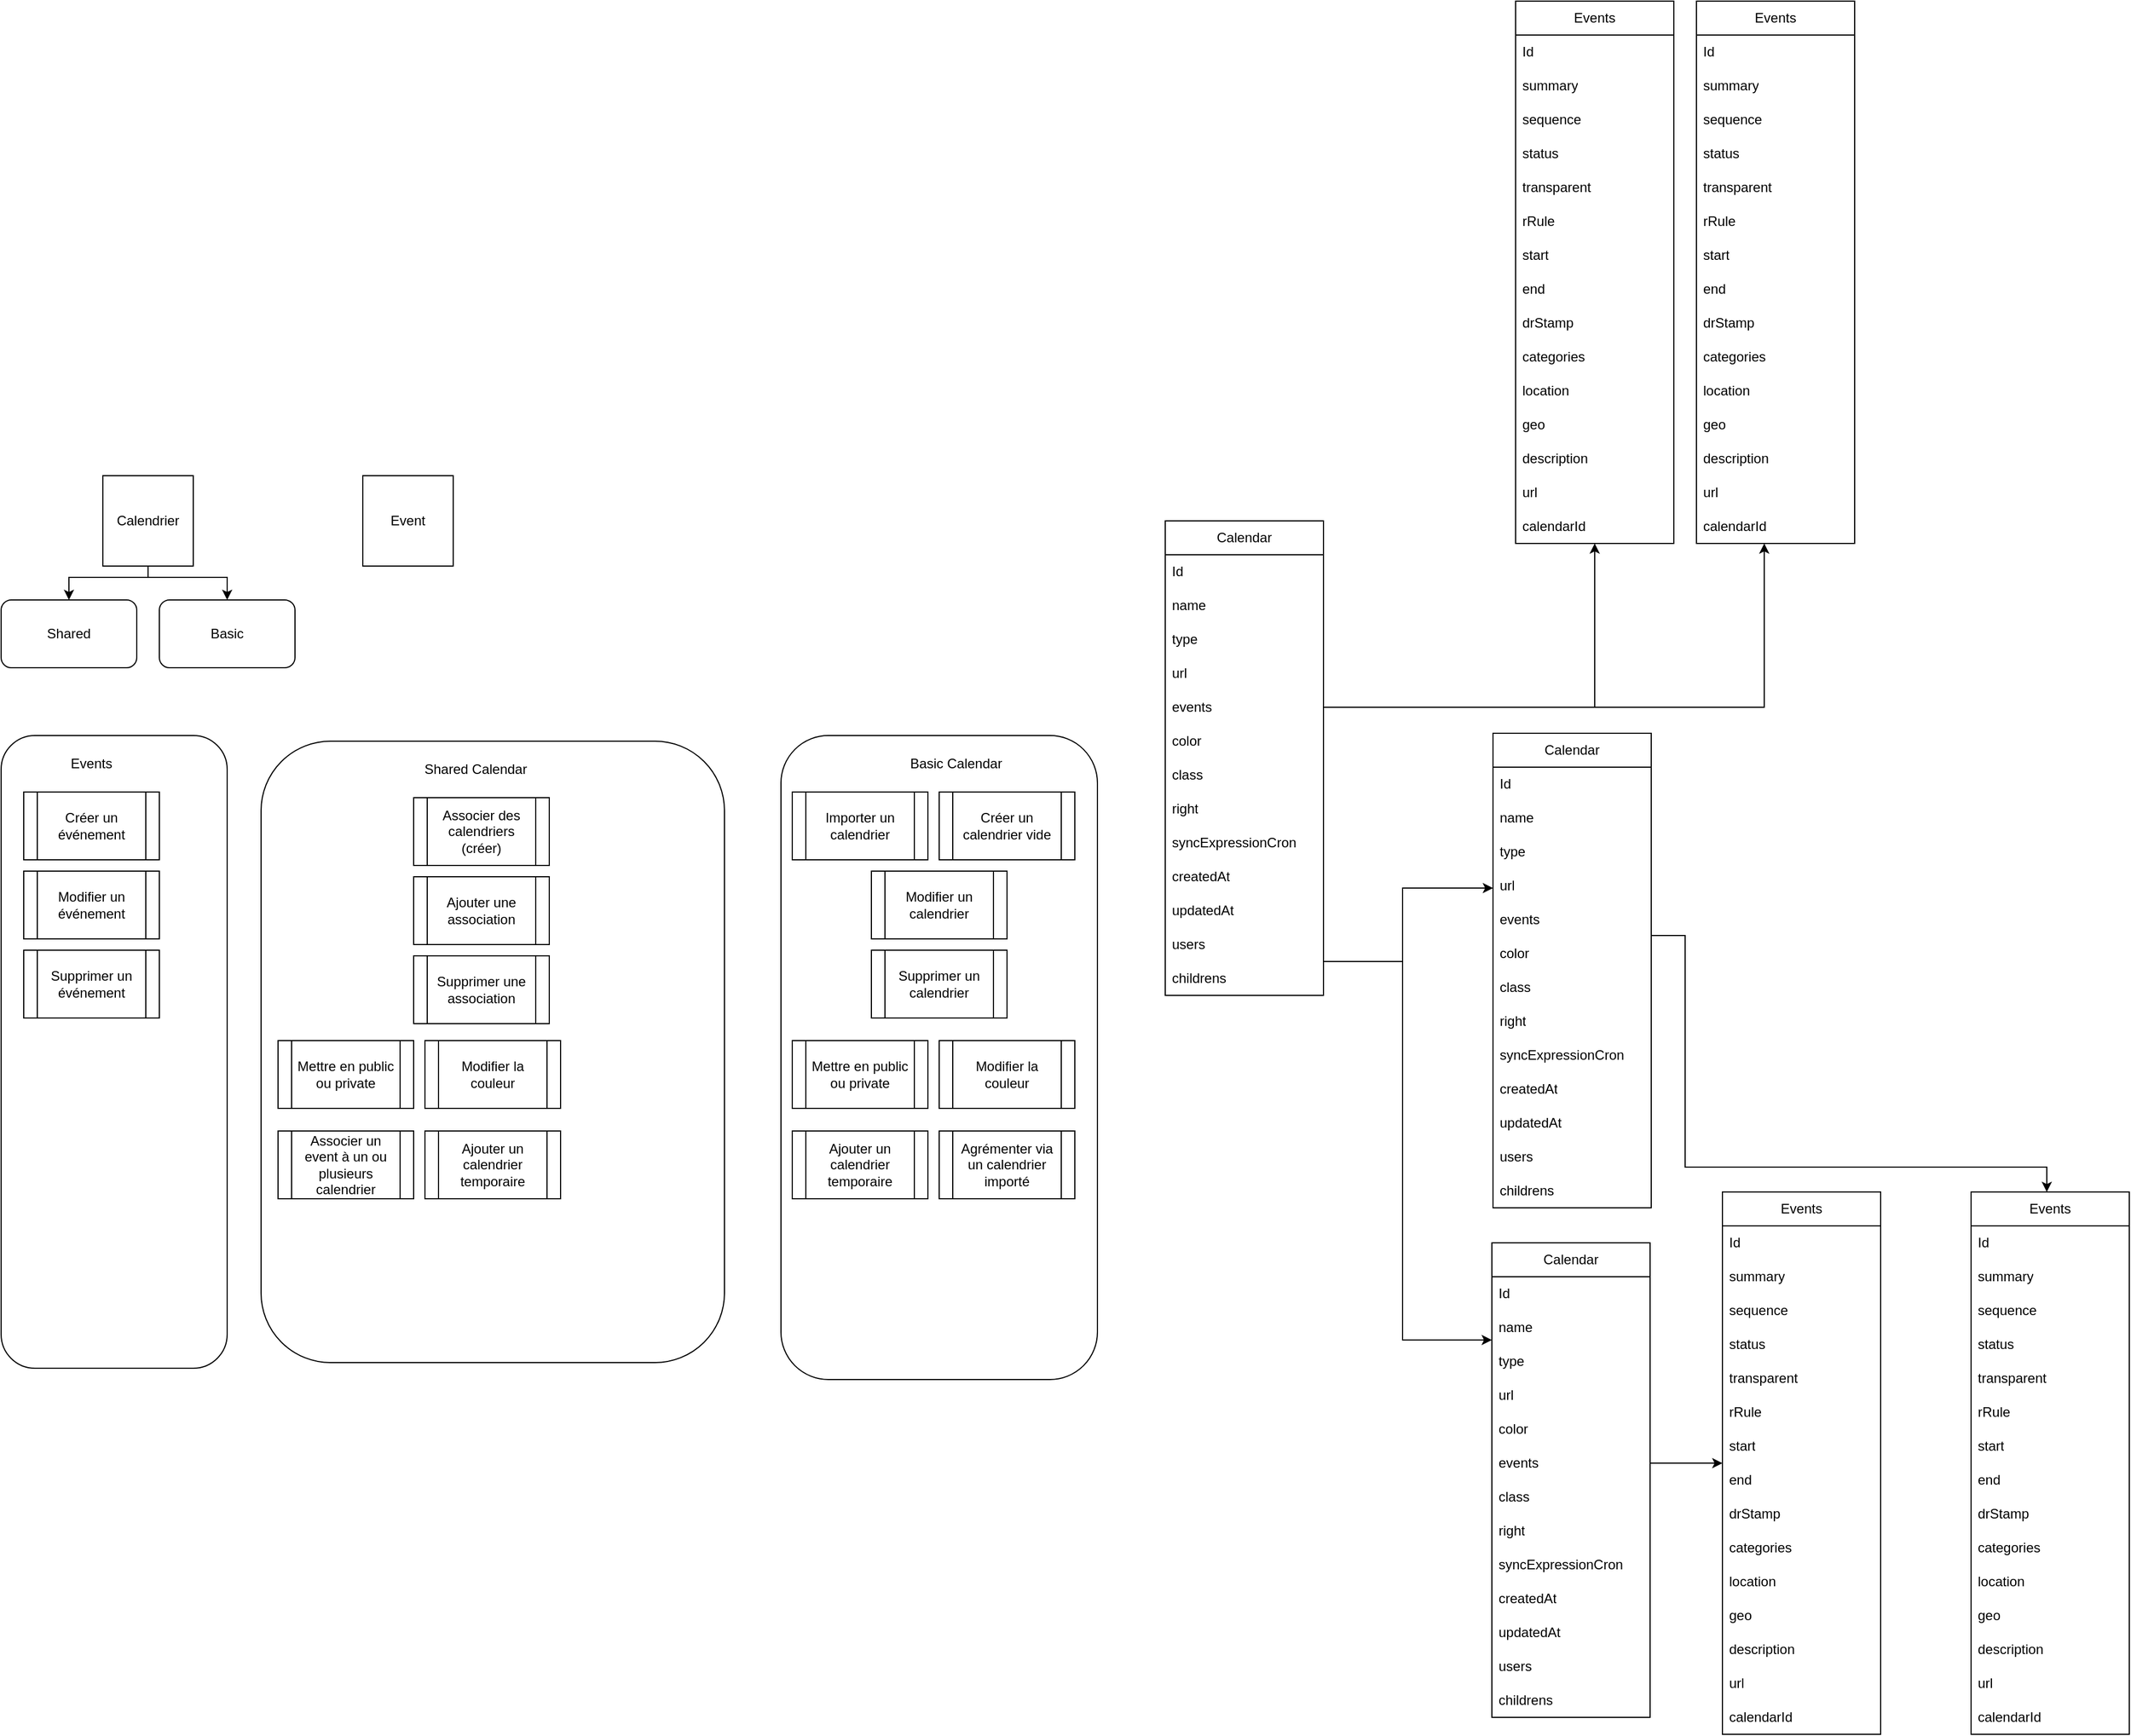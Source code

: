 <mxfile version="21.6.9" type="device">
  <diagram name="Page-1" id="xOzxEgnnTQpm9UY9AG12">
    <mxGraphModel dx="2076" dy="2616" grid="1" gridSize="10" guides="1" tooltips="1" connect="1" arrows="1" fold="1" page="1" pageScale="1" pageWidth="850" pageHeight="1100" math="0" shadow="0">
      <root>
        <mxCell id="0" />
        <mxCell id="1" parent="0" />
        <mxCell id="k4wS0W9ZYFSqhHtEZ7V0-20" value="" style="rounded=1;whiteSpace=wrap;html=1;" vertex="1" parent="1">
          <mxGeometry y="230" width="200" height="560" as="geometry" />
        </mxCell>
        <mxCell id="k4wS0W9ZYFSqhHtEZ7V0-18" value="" style="rounded=1;whiteSpace=wrap;html=1;" vertex="1" parent="1">
          <mxGeometry x="230" y="235" width="410" height="550" as="geometry" />
        </mxCell>
        <mxCell id="k4wS0W9ZYFSqhHtEZ7V0-16" value="" style="rounded=1;whiteSpace=wrap;html=1;align=left;" vertex="1" parent="1">
          <mxGeometry x="690" y="230" width="280" height="570" as="geometry" />
        </mxCell>
        <mxCell id="k4wS0W9ZYFSqhHtEZ7V0-57" style="edgeStyle=orthogonalEdgeStyle;rounded=0;orthogonalLoop=1;jettySize=auto;html=1;" edge="1" parent="1" source="k4wS0W9ZYFSqhHtEZ7V0-1" target="k4wS0W9ZYFSqhHtEZ7V0-3">
          <mxGeometry relative="1" as="geometry">
            <Array as="points">
              <mxPoint x="130" y="90" />
              <mxPoint x="60" y="90" />
            </Array>
          </mxGeometry>
        </mxCell>
        <mxCell id="k4wS0W9ZYFSqhHtEZ7V0-58" style="edgeStyle=orthogonalEdgeStyle;rounded=0;orthogonalLoop=1;jettySize=auto;html=1;" edge="1" parent="1" source="k4wS0W9ZYFSqhHtEZ7V0-1" target="k4wS0W9ZYFSqhHtEZ7V0-4">
          <mxGeometry relative="1" as="geometry">
            <Array as="points">
              <mxPoint x="130" y="90" />
              <mxPoint x="200" y="90" />
            </Array>
          </mxGeometry>
        </mxCell>
        <mxCell id="k4wS0W9ZYFSqhHtEZ7V0-1" value="Calendrier" style="whiteSpace=wrap;html=1;aspect=fixed;" vertex="1" parent="1">
          <mxGeometry x="90" width="80" height="80" as="geometry" />
        </mxCell>
        <mxCell id="k4wS0W9ZYFSqhHtEZ7V0-3" value="Shared" style="rounded=1;whiteSpace=wrap;html=1;" vertex="1" parent="1">
          <mxGeometry y="110" width="120" height="60" as="geometry" />
        </mxCell>
        <mxCell id="k4wS0W9ZYFSqhHtEZ7V0-4" value="Basic" style="rounded=1;whiteSpace=wrap;html=1;" vertex="1" parent="1">
          <mxGeometry x="140" y="110" width="120" height="60" as="geometry" />
        </mxCell>
        <mxCell id="k4wS0W9ZYFSqhHtEZ7V0-5" value="Créer un événement" style="shape=process;whiteSpace=wrap;html=1;backgroundOutline=1;" vertex="1" parent="1">
          <mxGeometry x="20" y="280" width="120" height="60" as="geometry" />
        </mxCell>
        <mxCell id="k4wS0W9ZYFSqhHtEZ7V0-6" value="Modifier un événement" style="shape=process;whiteSpace=wrap;html=1;backgroundOutline=1;" vertex="1" parent="1">
          <mxGeometry x="20" y="350" width="120" height="60" as="geometry" />
        </mxCell>
        <mxCell id="k4wS0W9ZYFSqhHtEZ7V0-7" value="Supprimer un événement" style="shape=process;whiteSpace=wrap;html=1;backgroundOutline=1;" vertex="1" parent="1">
          <mxGeometry x="20" y="420" width="120" height="60" as="geometry" />
        </mxCell>
        <mxCell id="k4wS0W9ZYFSqhHtEZ7V0-9" value="Associer des calendriers (créer)" style="shape=process;whiteSpace=wrap;html=1;backgroundOutline=1;" vertex="1" parent="1">
          <mxGeometry x="365" y="285" width="120" height="60" as="geometry" />
        </mxCell>
        <mxCell id="k4wS0W9ZYFSqhHtEZ7V0-10" value="Ajouter une association" style="shape=process;whiteSpace=wrap;html=1;backgroundOutline=1;" vertex="1" parent="1">
          <mxGeometry x="365" y="355" width="120" height="60" as="geometry" />
        </mxCell>
        <mxCell id="k4wS0W9ZYFSqhHtEZ7V0-11" value="Supprimer une association" style="shape=process;whiteSpace=wrap;html=1;backgroundOutline=1;" vertex="1" parent="1">
          <mxGeometry x="365" y="425" width="120" height="60" as="geometry" />
        </mxCell>
        <mxCell id="k4wS0W9ZYFSqhHtEZ7V0-12" value="Importer un calendrier" style="shape=process;whiteSpace=wrap;html=1;backgroundOutline=1;" vertex="1" parent="1">
          <mxGeometry x="700" y="280" width="120" height="60" as="geometry" />
        </mxCell>
        <mxCell id="k4wS0W9ZYFSqhHtEZ7V0-13" value="Créer un calendrier vide" style="shape=process;whiteSpace=wrap;html=1;backgroundOutline=1;" vertex="1" parent="1">
          <mxGeometry x="830" y="280" width="120" height="60" as="geometry" />
        </mxCell>
        <mxCell id="k4wS0W9ZYFSqhHtEZ7V0-14" value="Modifier un calendrier" style="shape=process;whiteSpace=wrap;html=1;backgroundOutline=1;" vertex="1" parent="1">
          <mxGeometry x="770" y="350" width="120" height="60" as="geometry" />
        </mxCell>
        <mxCell id="k4wS0W9ZYFSqhHtEZ7V0-15" value="Supprimer un calendrier" style="shape=process;whiteSpace=wrap;html=1;backgroundOutline=1;" vertex="1" parent="1">
          <mxGeometry x="770" y="420" width="120" height="60" as="geometry" />
        </mxCell>
        <mxCell id="k4wS0W9ZYFSqhHtEZ7V0-17" value="Basic Calendar" style="text;html=1;strokeColor=none;fillColor=none;align=center;verticalAlign=middle;whiteSpace=wrap;rounded=0;" vertex="1" parent="1">
          <mxGeometry x="790" y="240" width="110" height="30" as="geometry" />
        </mxCell>
        <mxCell id="k4wS0W9ZYFSqhHtEZ7V0-19" value="Shared Calendar" style="text;html=1;strokeColor=none;fillColor=none;align=center;verticalAlign=middle;whiteSpace=wrap;rounded=0;" vertex="1" parent="1">
          <mxGeometry x="365" y="245" width="110" height="30" as="geometry" />
        </mxCell>
        <mxCell id="k4wS0W9ZYFSqhHtEZ7V0-21" value="Events" style="text;html=1;strokeColor=none;fillColor=none;align=center;verticalAlign=middle;whiteSpace=wrap;rounded=0;" vertex="1" parent="1">
          <mxGeometry x="20" y="240" width="120" height="30" as="geometry" />
        </mxCell>
        <mxCell id="k4wS0W9ZYFSqhHtEZ7V0-22" value="Mettre en public ou private" style="shape=process;whiteSpace=wrap;html=1;backgroundOutline=1;" vertex="1" parent="1">
          <mxGeometry x="245" y="500" width="120" height="60" as="geometry" />
        </mxCell>
        <mxCell id="k4wS0W9ZYFSqhHtEZ7V0-23" value="Mettre en public ou private" style="shape=process;whiteSpace=wrap;html=1;backgroundOutline=1;" vertex="1" parent="1">
          <mxGeometry x="700" y="500" width="120" height="60" as="geometry" />
        </mxCell>
        <mxCell id="k4wS0W9ZYFSqhHtEZ7V0-24" value="Modifier la couleur" style="shape=process;whiteSpace=wrap;html=1;backgroundOutline=1;" vertex="1" parent="1">
          <mxGeometry x="375" y="500" width="120" height="60" as="geometry" />
        </mxCell>
        <mxCell id="k4wS0W9ZYFSqhHtEZ7V0-25" value="Modifier la couleur" style="shape=process;whiteSpace=wrap;html=1;backgroundOutline=1;" vertex="1" parent="1">
          <mxGeometry x="830" y="500" width="120" height="60" as="geometry" />
        </mxCell>
        <mxCell id="k4wS0W9ZYFSqhHtEZ7V0-26" value="Associer un event à un ou plusieurs calendrier" style="shape=process;whiteSpace=wrap;html=1;backgroundOutline=1;" vertex="1" parent="1">
          <mxGeometry x="245" y="580" width="120" height="60" as="geometry" />
        </mxCell>
        <mxCell id="k4wS0W9ZYFSqhHtEZ7V0-27" value="Ajouter un calendrier temporaire" style="shape=process;whiteSpace=wrap;html=1;backgroundOutline=1;" vertex="1" parent="1">
          <mxGeometry x="375" y="580" width="120" height="60" as="geometry" />
        </mxCell>
        <mxCell id="k4wS0W9ZYFSqhHtEZ7V0-28" value="Ajouter un calendrier temporaire" style="shape=process;whiteSpace=wrap;html=1;backgroundOutline=1;" vertex="1" parent="1">
          <mxGeometry x="700" y="580" width="120" height="60" as="geometry" />
        </mxCell>
        <mxCell id="k4wS0W9ZYFSqhHtEZ7V0-29" value="Calendar" style="swimlane;fontStyle=0;childLayout=stackLayout;horizontal=1;startSize=30;horizontalStack=0;resizeParent=1;resizeParentMax=0;resizeLast=0;collapsible=1;marginBottom=0;whiteSpace=wrap;html=1;" vertex="1" parent="1">
          <mxGeometry x="1030" y="40" width="140" height="420" as="geometry" />
        </mxCell>
        <mxCell id="k4wS0W9ZYFSqhHtEZ7V0-30" value="Id" style="text;strokeColor=none;fillColor=none;align=left;verticalAlign=middle;spacingLeft=4;spacingRight=4;overflow=hidden;points=[[0,0.5],[1,0.5]];portConstraint=eastwest;rotatable=0;whiteSpace=wrap;html=1;" vertex="1" parent="k4wS0W9ZYFSqhHtEZ7V0-29">
          <mxGeometry y="30" width="140" height="30" as="geometry" />
        </mxCell>
        <mxCell id="k4wS0W9ZYFSqhHtEZ7V0-31" value="name" style="text;strokeColor=none;fillColor=none;align=left;verticalAlign=middle;spacingLeft=4;spacingRight=4;overflow=hidden;points=[[0,0.5],[1,0.5]];portConstraint=eastwest;rotatable=0;whiteSpace=wrap;html=1;" vertex="1" parent="k4wS0W9ZYFSqhHtEZ7V0-29">
          <mxGeometry y="60" width="140" height="30" as="geometry" />
        </mxCell>
        <mxCell id="k4wS0W9ZYFSqhHtEZ7V0-32" value="type" style="text;strokeColor=none;fillColor=none;align=left;verticalAlign=middle;spacingLeft=4;spacingRight=4;overflow=hidden;points=[[0,0.5],[1,0.5]];portConstraint=eastwest;rotatable=0;whiteSpace=wrap;html=1;" vertex="1" parent="k4wS0W9ZYFSqhHtEZ7V0-29">
          <mxGeometry y="90" width="140" height="30" as="geometry" />
        </mxCell>
        <mxCell id="k4wS0W9ZYFSqhHtEZ7V0-34" value="url" style="text;strokeColor=none;fillColor=none;align=left;verticalAlign=middle;spacingLeft=4;spacingRight=4;overflow=hidden;points=[[0,0.5],[1,0.5]];portConstraint=eastwest;rotatable=0;whiteSpace=wrap;html=1;" vertex="1" parent="k4wS0W9ZYFSqhHtEZ7V0-29">
          <mxGeometry y="120" width="140" height="30" as="geometry" />
        </mxCell>
        <mxCell id="k4wS0W9ZYFSqhHtEZ7V0-89" value="events" style="text;strokeColor=none;fillColor=none;align=left;verticalAlign=middle;spacingLeft=4;spacingRight=4;overflow=hidden;points=[[0,0.5],[1,0.5]];portConstraint=eastwest;rotatable=0;whiteSpace=wrap;html=1;" vertex="1" parent="k4wS0W9ZYFSqhHtEZ7V0-29">
          <mxGeometry y="150" width="140" height="30" as="geometry" />
        </mxCell>
        <mxCell id="k4wS0W9ZYFSqhHtEZ7V0-33" value="color" style="text;strokeColor=none;fillColor=none;align=left;verticalAlign=middle;spacingLeft=4;spacingRight=4;overflow=hidden;points=[[0,0.5],[1,0.5]];portConstraint=eastwest;rotatable=0;whiteSpace=wrap;html=1;" vertex="1" parent="k4wS0W9ZYFSqhHtEZ7V0-29">
          <mxGeometry y="180" width="140" height="30" as="geometry" />
        </mxCell>
        <mxCell id="k4wS0W9ZYFSqhHtEZ7V0-35" value="class" style="text;strokeColor=none;fillColor=none;align=left;verticalAlign=middle;spacingLeft=4;spacingRight=4;overflow=hidden;points=[[0,0.5],[1,0.5]];portConstraint=eastwest;rotatable=0;whiteSpace=wrap;html=1;" vertex="1" parent="k4wS0W9ZYFSqhHtEZ7V0-29">
          <mxGeometry y="210" width="140" height="30" as="geometry" />
        </mxCell>
        <mxCell id="k4wS0W9ZYFSqhHtEZ7V0-36" value="right" style="text;strokeColor=none;fillColor=none;align=left;verticalAlign=middle;spacingLeft=4;spacingRight=4;overflow=hidden;points=[[0,0.5],[1,0.5]];portConstraint=eastwest;rotatable=0;whiteSpace=wrap;html=1;" vertex="1" parent="k4wS0W9ZYFSqhHtEZ7V0-29">
          <mxGeometry y="240" width="140" height="30" as="geometry" />
        </mxCell>
        <mxCell id="k4wS0W9ZYFSqhHtEZ7V0-37" value="syncExpressionCron" style="text;strokeColor=none;fillColor=none;align=left;verticalAlign=middle;spacingLeft=4;spacingRight=4;overflow=hidden;points=[[0,0.5],[1,0.5]];portConstraint=eastwest;rotatable=0;whiteSpace=wrap;html=1;" vertex="1" parent="k4wS0W9ZYFSqhHtEZ7V0-29">
          <mxGeometry y="270" width="140" height="30" as="geometry" />
        </mxCell>
        <mxCell id="k4wS0W9ZYFSqhHtEZ7V0-38" value="createdAt" style="text;strokeColor=none;fillColor=none;align=left;verticalAlign=middle;spacingLeft=4;spacingRight=4;overflow=hidden;points=[[0,0.5],[1,0.5]];portConstraint=eastwest;rotatable=0;whiteSpace=wrap;html=1;" vertex="1" parent="k4wS0W9ZYFSqhHtEZ7V0-29">
          <mxGeometry y="300" width="140" height="30" as="geometry" />
        </mxCell>
        <mxCell id="k4wS0W9ZYFSqhHtEZ7V0-41" value="updatedAt" style="text;strokeColor=none;fillColor=none;align=left;verticalAlign=middle;spacingLeft=4;spacingRight=4;overflow=hidden;points=[[0,0.5],[1,0.5]];portConstraint=eastwest;rotatable=0;whiteSpace=wrap;html=1;" vertex="1" parent="k4wS0W9ZYFSqhHtEZ7V0-29">
          <mxGeometry y="330" width="140" height="30" as="geometry" />
        </mxCell>
        <mxCell id="k4wS0W9ZYFSqhHtEZ7V0-39" value="users" style="text;strokeColor=none;fillColor=none;align=left;verticalAlign=middle;spacingLeft=4;spacingRight=4;overflow=hidden;points=[[0,0.5],[1,0.5]];portConstraint=eastwest;rotatable=0;whiteSpace=wrap;html=1;" vertex="1" parent="k4wS0W9ZYFSqhHtEZ7V0-29">
          <mxGeometry y="360" width="140" height="30" as="geometry" />
        </mxCell>
        <mxCell id="k4wS0W9ZYFSqhHtEZ7V0-42" value="childrens" style="text;strokeColor=none;fillColor=none;align=left;verticalAlign=middle;spacingLeft=4;spacingRight=4;overflow=hidden;points=[[0,0.5],[1,0.5]];portConstraint=eastwest;rotatable=0;whiteSpace=wrap;html=1;" vertex="1" parent="k4wS0W9ZYFSqhHtEZ7V0-29">
          <mxGeometry y="390" width="140" height="30" as="geometry" />
        </mxCell>
        <mxCell id="k4wS0W9ZYFSqhHtEZ7V0-43" value="Calendar" style="swimlane;fontStyle=0;childLayout=stackLayout;horizontal=1;startSize=30;horizontalStack=0;resizeParent=1;resizeParentMax=0;resizeLast=0;collapsible=1;marginBottom=0;whiteSpace=wrap;html=1;" vertex="1" parent="1">
          <mxGeometry x="1320" y="228" width="140" height="420" as="geometry" />
        </mxCell>
        <mxCell id="k4wS0W9ZYFSqhHtEZ7V0-44" value="Id" style="text;strokeColor=none;fillColor=none;align=left;verticalAlign=middle;spacingLeft=4;spacingRight=4;overflow=hidden;points=[[0,0.5],[1,0.5]];portConstraint=eastwest;rotatable=0;whiteSpace=wrap;html=1;" vertex="1" parent="k4wS0W9ZYFSqhHtEZ7V0-43">
          <mxGeometry y="30" width="140" height="30" as="geometry" />
        </mxCell>
        <mxCell id="k4wS0W9ZYFSqhHtEZ7V0-45" value="name" style="text;strokeColor=none;fillColor=none;align=left;verticalAlign=middle;spacingLeft=4;spacingRight=4;overflow=hidden;points=[[0,0.5],[1,0.5]];portConstraint=eastwest;rotatable=0;whiteSpace=wrap;html=1;" vertex="1" parent="k4wS0W9ZYFSqhHtEZ7V0-43">
          <mxGeometry y="60" width="140" height="30" as="geometry" />
        </mxCell>
        <mxCell id="k4wS0W9ZYFSqhHtEZ7V0-46" value="type" style="text;strokeColor=none;fillColor=none;align=left;verticalAlign=middle;spacingLeft=4;spacingRight=4;overflow=hidden;points=[[0,0.5],[1,0.5]];portConstraint=eastwest;rotatable=0;whiteSpace=wrap;html=1;" vertex="1" parent="k4wS0W9ZYFSqhHtEZ7V0-43">
          <mxGeometry y="90" width="140" height="30" as="geometry" />
        </mxCell>
        <mxCell id="k4wS0W9ZYFSqhHtEZ7V0-47" value="url" style="text;strokeColor=none;fillColor=none;align=left;verticalAlign=middle;spacingLeft=4;spacingRight=4;overflow=hidden;points=[[0,0.5],[1,0.5]];portConstraint=eastwest;rotatable=0;whiteSpace=wrap;html=1;" vertex="1" parent="k4wS0W9ZYFSqhHtEZ7V0-43">
          <mxGeometry y="120" width="140" height="30" as="geometry" />
        </mxCell>
        <mxCell id="k4wS0W9ZYFSqhHtEZ7V0-124" value="events" style="text;strokeColor=none;fillColor=none;align=left;verticalAlign=middle;spacingLeft=4;spacingRight=4;overflow=hidden;points=[[0,0.5],[1,0.5]];portConstraint=eastwest;rotatable=0;whiteSpace=wrap;html=1;" vertex="1" parent="k4wS0W9ZYFSqhHtEZ7V0-43">
          <mxGeometry y="150" width="140" height="30" as="geometry" />
        </mxCell>
        <mxCell id="k4wS0W9ZYFSqhHtEZ7V0-48" value="color" style="text;strokeColor=none;fillColor=none;align=left;verticalAlign=middle;spacingLeft=4;spacingRight=4;overflow=hidden;points=[[0,0.5],[1,0.5]];portConstraint=eastwest;rotatable=0;whiteSpace=wrap;html=1;" vertex="1" parent="k4wS0W9ZYFSqhHtEZ7V0-43">
          <mxGeometry y="180" width="140" height="30" as="geometry" />
        </mxCell>
        <mxCell id="k4wS0W9ZYFSqhHtEZ7V0-49" value="class" style="text;strokeColor=none;fillColor=none;align=left;verticalAlign=middle;spacingLeft=4;spacingRight=4;overflow=hidden;points=[[0,0.5],[1,0.5]];portConstraint=eastwest;rotatable=0;whiteSpace=wrap;html=1;" vertex="1" parent="k4wS0W9ZYFSqhHtEZ7V0-43">
          <mxGeometry y="210" width="140" height="30" as="geometry" />
        </mxCell>
        <mxCell id="k4wS0W9ZYFSqhHtEZ7V0-50" value="right" style="text;strokeColor=none;fillColor=none;align=left;verticalAlign=middle;spacingLeft=4;spacingRight=4;overflow=hidden;points=[[0,0.5],[1,0.5]];portConstraint=eastwest;rotatable=0;whiteSpace=wrap;html=1;" vertex="1" parent="k4wS0W9ZYFSqhHtEZ7V0-43">
          <mxGeometry y="240" width="140" height="30" as="geometry" />
        </mxCell>
        <mxCell id="k4wS0W9ZYFSqhHtEZ7V0-51" value="syncExpressionCron" style="text;strokeColor=none;fillColor=none;align=left;verticalAlign=middle;spacingLeft=4;spacingRight=4;overflow=hidden;points=[[0,0.5],[1,0.5]];portConstraint=eastwest;rotatable=0;whiteSpace=wrap;html=1;" vertex="1" parent="k4wS0W9ZYFSqhHtEZ7V0-43">
          <mxGeometry y="270" width="140" height="30" as="geometry" />
        </mxCell>
        <mxCell id="k4wS0W9ZYFSqhHtEZ7V0-52" value="createdAt" style="text;strokeColor=none;fillColor=none;align=left;verticalAlign=middle;spacingLeft=4;spacingRight=4;overflow=hidden;points=[[0,0.5],[1,0.5]];portConstraint=eastwest;rotatable=0;whiteSpace=wrap;html=1;" vertex="1" parent="k4wS0W9ZYFSqhHtEZ7V0-43">
          <mxGeometry y="300" width="140" height="30" as="geometry" />
        </mxCell>
        <mxCell id="k4wS0W9ZYFSqhHtEZ7V0-53" value="updatedAt" style="text;strokeColor=none;fillColor=none;align=left;verticalAlign=middle;spacingLeft=4;spacingRight=4;overflow=hidden;points=[[0,0.5],[1,0.5]];portConstraint=eastwest;rotatable=0;whiteSpace=wrap;html=1;" vertex="1" parent="k4wS0W9ZYFSqhHtEZ7V0-43">
          <mxGeometry y="330" width="140" height="30" as="geometry" />
        </mxCell>
        <mxCell id="k4wS0W9ZYFSqhHtEZ7V0-54" value="users" style="text;strokeColor=none;fillColor=none;align=left;verticalAlign=middle;spacingLeft=4;spacingRight=4;overflow=hidden;points=[[0,0.5],[1,0.5]];portConstraint=eastwest;rotatable=0;whiteSpace=wrap;html=1;" vertex="1" parent="k4wS0W9ZYFSqhHtEZ7V0-43">
          <mxGeometry y="360" width="140" height="30" as="geometry" />
        </mxCell>
        <mxCell id="k4wS0W9ZYFSqhHtEZ7V0-55" value="childrens" style="text;strokeColor=none;fillColor=none;align=left;verticalAlign=middle;spacingLeft=4;spacingRight=4;overflow=hidden;points=[[0,0.5],[1,0.5]];portConstraint=eastwest;rotatable=0;whiteSpace=wrap;html=1;" vertex="1" parent="k4wS0W9ZYFSqhHtEZ7V0-43">
          <mxGeometry y="390" width="140" height="30" as="geometry" />
        </mxCell>
        <mxCell id="k4wS0W9ZYFSqhHtEZ7V0-56" style="edgeStyle=orthogonalEdgeStyle;rounded=0;orthogonalLoop=1;jettySize=auto;html=1;" edge="1" parent="1" source="k4wS0W9ZYFSqhHtEZ7V0-42" target="k4wS0W9ZYFSqhHtEZ7V0-43">
          <mxGeometry relative="1" as="geometry">
            <Array as="points">
              <mxPoint x="1240" y="430" />
              <mxPoint x="1240" y="365" />
            </Array>
          </mxGeometry>
        </mxCell>
        <mxCell id="k4wS0W9ZYFSqhHtEZ7V0-59" value="Calendar" style="swimlane;fontStyle=0;childLayout=stackLayout;horizontal=1;startSize=30;horizontalStack=0;resizeParent=1;resizeParentMax=0;resizeLast=0;collapsible=1;marginBottom=0;whiteSpace=wrap;html=1;" vertex="1" parent="1">
          <mxGeometry x="1319" y="679" width="140" height="420" as="geometry" />
        </mxCell>
        <mxCell id="k4wS0W9ZYFSqhHtEZ7V0-60" value="Id" style="text;strokeColor=none;fillColor=none;align=left;verticalAlign=middle;spacingLeft=4;spacingRight=4;overflow=hidden;points=[[0,0.5],[1,0.5]];portConstraint=eastwest;rotatable=0;whiteSpace=wrap;html=1;" vertex="1" parent="k4wS0W9ZYFSqhHtEZ7V0-59">
          <mxGeometry y="30" width="140" height="30" as="geometry" />
        </mxCell>
        <mxCell id="k4wS0W9ZYFSqhHtEZ7V0-61" value="name" style="text;strokeColor=none;fillColor=none;align=left;verticalAlign=middle;spacingLeft=4;spacingRight=4;overflow=hidden;points=[[0,0.5],[1,0.5]];portConstraint=eastwest;rotatable=0;whiteSpace=wrap;html=1;" vertex="1" parent="k4wS0W9ZYFSqhHtEZ7V0-59">
          <mxGeometry y="60" width="140" height="30" as="geometry" />
        </mxCell>
        <mxCell id="k4wS0W9ZYFSqhHtEZ7V0-62" value="type" style="text;strokeColor=none;fillColor=none;align=left;verticalAlign=middle;spacingLeft=4;spacingRight=4;overflow=hidden;points=[[0,0.5],[1,0.5]];portConstraint=eastwest;rotatable=0;whiteSpace=wrap;html=1;" vertex="1" parent="k4wS0W9ZYFSqhHtEZ7V0-59">
          <mxGeometry y="90" width="140" height="30" as="geometry" />
        </mxCell>
        <mxCell id="k4wS0W9ZYFSqhHtEZ7V0-63" value="url" style="text;strokeColor=none;fillColor=none;align=left;verticalAlign=middle;spacingLeft=4;spacingRight=4;overflow=hidden;points=[[0,0.5],[1,0.5]];portConstraint=eastwest;rotatable=0;whiteSpace=wrap;html=1;" vertex="1" parent="k4wS0W9ZYFSqhHtEZ7V0-59">
          <mxGeometry y="120" width="140" height="30" as="geometry" />
        </mxCell>
        <mxCell id="k4wS0W9ZYFSqhHtEZ7V0-64" value="color" style="text;strokeColor=none;fillColor=none;align=left;verticalAlign=middle;spacingLeft=4;spacingRight=4;overflow=hidden;points=[[0,0.5],[1,0.5]];portConstraint=eastwest;rotatable=0;whiteSpace=wrap;html=1;" vertex="1" parent="k4wS0W9ZYFSqhHtEZ7V0-59">
          <mxGeometry y="150" width="140" height="30" as="geometry" />
        </mxCell>
        <mxCell id="k4wS0W9ZYFSqhHtEZ7V0-125" value="events" style="text;strokeColor=none;fillColor=none;align=left;verticalAlign=middle;spacingLeft=4;spacingRight=4;overflow=hidden;points=[[0,0.5],[1,0.5]];portConstraint=eastwest;rotatable=0;whiteSpace=wrap;html=1;" vertex="1" parent="k4wS0W9ZYFSqhHtEZ7V0-59">
          <mxGeometry y="180" width="140" height="30" as="geometry" />
        </mxCell>
        <mxCell id="k4wS0W9ZYFSqhHtEZ7V0-65" value="class" style="text;strokeColor=none;fillColor=none;align=left;verticalAlign=middle;spacingLeft=4;spacingRight=4;overflow=hidden;points=[[0,0.5],[1,0.5]];portConstraint=eastwest;rotatable=0;whiteSpace=wrap;html=1;" vertex="1" parent="k4wS0W9ZYFSqhHtEZ7V0-59">
          <mxGeometry y="210" width="140" height="30" as="geometry" />
        </mxCell>
        <mxCell id="k4wS0W9ZYFSqhHtEZ7V0-66" value="right" style="text;strokeColor=none;fillColor=none;align=left;verticalAlign=middle;spacingLeft=4;spacingRight=4;overflow=hidden;points=[[0,0.5],[1,0.5]];portConstraint=eastwest;rotatable=0;whiteSpace=wrap;html=1;" vertex="1" parent="k4wS0W9ZYFSqhHtEZ7V0-59">
          <mxGeometry y="240" width="140" height="30" as="geometry" />
        </mxCell>
        <mxCell id="k4wS0W9ZYFSqhHtEZ7V0-67" value="syncExpressionCron" style="text;strokeColor=none;fillColor=none;align=left;verticalAlign=middle;spacingLeft=4;spacingRight=4;overflow=hidden;points=[[0,0.5],[1,0.5]];portConstraint=eastwest;rotatable=0;whiteSpace=wrap;html=1;" vertex="1" parent="k4wS0W9ZYFSqhHtEZ7V0-59">
          <mxGeometry y="270" width="140" height="30" as="geometry" />
        </mxCell>
        <mxCell id="k4wS0W9ZYFSqhHtEZ7V0-68" value="createdAt" style="text;strokeColor=none;fillColor=none;align=left;verticalAlign=middle;spacingLeft=4;spacingRight=4;overflow=hidden;points=[[0,0.5],[1,0.5]];portConstraint=eastwest;rotatable=0;whiteSpace=wrap;html=1;" vertex="1" parent="k4wS0W9ZYFSqhHtEZ7V0-59">
          <mxGeometry y="300" width="140" height="30" as="geometry" />
        </mxCell>
        <mxCell id="k4wS0W9ZYFSqhHtEZ7V0-69" value="updatedAt" style="text;strokeColor=none;fillColor=none;align=left;verticalAlign=middle;spacingLeft=4;spacingRight=4;overflow=hidden;points=[[0,0.5],[1,0.5]];portConstraint=eastwest;rotatable=0;whiteSpace=wrap;html=1;" vertex="1" parent="k4wS0W9ZYFSqhHtEZ7V0-59">
          <mxGeometry y="330" width="140" height="30" as="geometry" />
        </mxCell>
        <mxCell id="k4wS0W9ZYFSqhHtEZ7V0-70" value="users" style="text;strokeColor=none;fillColor=none;align=left;verticalAlign=middle;spacingLeft=4;spacingRight=4;overflow=hidden;points=[[0,0.5],[1,0.5]];portConstraint=eastwest;rotatable=0;whiteSpace=wrap;html=1;" vertex="1" parent="k4wS0W9ZYFSqhHtEZ7V0-59">
          <mxGeometry y="360" width="140" height="30" as="geometry" />
        </mxCell>
        <mxCell id="k4wS0W9ZYFSqhHtEZ7V0-71" value="childrens" style="text;strokeColor=none;fillColor=none;align=left;verticalAlign=middle;spacingLeft=4;spacingRight=4;overflow=hidden;points=[[0,0.5],[1,0.5]];portConstraint=eastwest;rotatable=0;whiteSpace=wrap;html=1;" vertex="1" parent="k4wS0W9ZYFSqhHtEZ7V0-59">
          <mxGeometry y="390" width="140" height="30" as="geometry" />
        </mxCell>
        <mxCell id="k4wS0W9ZYFSqhHtEZ7V0-72" style="edgeStyle=orthogonalEdgeStyle;rounded=0;orthogonalLoop=1;jettySize=auto;html=1;" edge="1" parent="1" source="k4wS0W9ZYFSqhHtEZ7V0-42" target="k4wS0W9ZYFSqhHtEZ7V0-59">
          <mxGeometry relative="1" as="geometry">
            <Array as="points">
              <mxPoint x="1240" y="430" />
              <mxPoint x="1240" y="765" />
            </Array>
          </mxGeometry>
        </mxCell>
        <mxCell id="k4wS0W9ZYFSqhHtEZ7V0-73" value="Events" style="swimlane;fontStyle=0;childLayout=stackLayout;horizontal=1;startSize=30;horizontalStack=0;resizeParent=1;resizeParentMax=0;resizeLast=0;collapsible=1;marginBottom=0;whiteSpace=wrap;html=1;" vertex="1" parent="1">
          <mxGeometry x="1340" y="-420" width="140" height="480" as="geometry" />
        </mxCell>
        <mxCell id="k4wS0W9ZYFSqhHtEZ7V0-74" value="Id" style="text;strokeColor=none;fillColor=none;align=left;verticalAlign=middle;spacingLeft=4;spacingRight=4;overflow=hidden;points=[[0,0.5],[1,0.5]];portConstraint=eastwest;rotatable=0;whiteSpace=wrap;html=1;" vertex="1" parent="k4wS0W9ZYFSqhHtEZ7V0-73">
          <mxGeometry y="30" width="140" height="30" as="geometry" />
        </mxCell>
        <mxCell id="k4wS0W9ZYFSqhHtEZ7V0-75" value="summary" style="text;strokeColor=none;fillColor=none;align=left;verticalAlign=middle;spacingLeft=4;spacingRight=4;overflow=hidden;points=[[0,0.5],[1,0.5]];portConstraint=eastwest;rotatable=0;whiteSpace=wrap;html=1;" vertex="1" parent="k4wS0W9ZYFSqhHtEZ7V0-73">
          <mxGeometry y="60" width="140" height="30" as="geometry" />
        </mxCell>
        <mxCell id="k4wS0W9ZYFSqhHtEZ7V0-77" value="sequence" style="text;strokeColor=none;fillColor=none;align=left;verticalAlign=middle;spacingLeft=4;spacingRight=4;overflow=hidden;points=[[0,0.5],[1,0.5]];portConstraint=eastwest;rotatable=0;whiteSpace=wrap;html=1;" vertex="1" parent="k4wS0W9ZYFSqhHtEZ7V0-73">
          <mxGeometry y="90" width="140" height="30" as="geometry" />
        </mxCell>
        <mxCell id="k4wS0W9ZYFSqhHtEZ7V0-78" value="status" style="text;strokeColor=none;fillColor=none;align=left;verticalAlign=middle;spacingLeft=4;spacingRight=4;overflow=hidden;points=[[0,0.5],[1,0.5]];portConstraint=eastwest;rotatable=0;whiteSpace=wrap;html=1;" vertex="1" parent="k4wS0W9ZYFSqhHtEZ7V0-73">
          <mxGeometry y="120" width="140" height="30" as="geometry" />
        </mxCell>
        <mxCell id="k4wS0W9ZYFSqhHtEZ7V0-79" value="transparent" style="text;strokeColor=none;fillColor=none;align=left;verticalAlign=middle;spacingLeft=4;spacingRight=4;overflow=hidden;points=[[0,0.5],[1,0.5]];portConstraint=eastwest;rotatable=0;whiteSpace=wrap;html=1;" vertex="1" parent="k4wS0W9ZYFSqhHtEZ7V0-73">
          <mxGeometry y="150" width="140" height="30" as="geometry" />
        </mxCell>
        <mxCell id="k4wS0W9ZYFSqhHtEZ7V0-80" value="rRule" style="text;strokeColor=none;fillColor=none;align=left;verticalAlign=middle;spacingLeft=4;spacingRight=4;overflow=hidden;points=[[0,0.5],[1,0.5]];portConstraint=eastwest;rotatable=0;whiteSpace=wrap;html=1;" vertex="1" parent="k4wS0W9ZYFSqhHtEZ7V0-73">
          <mxGeometry y="180" width="140" height="30" as="geometry" />
        </mxCell>
        <mxCell id="k4wS0W9ZYFSqhHtEZ7V0-81" value="start" style="text;strokeColor=none;fillColor=none;align=left;verticalAlign=middle;spacingLeft=4;spacingRight=4;overflow=hidden;points=[[0,0.5],[1,0.5]];portConstraint=eastwest;rotatable=0;whiteSpace=wrap;html=1;" vertex="1" parent="k4wS0W9ZYFSqhHtEZ7V0-73">
          <mxGeometry y="210" width="140" height="30" as="geometry" />
        </mxCell>
        <mxCell id="k4wS0W9ZYFSqhHtEZ7V0-82" value="end" style="text;strokeColor=none;fillColor=none;align=left;verticalAlign=middle;spacingLeft=4;spacingRight=4;overflow=hidden;points=[[0,0.5],[1,0.5]];portConstraint=eastwest;rotatable=0;whiteSpace=wrap;html=1;" vertex="1" parent="k4wS0W9ZYFSqhHtEZ7V0-73">
          <mxGeometry y="240" width="140" height="30" as="geometry" />
        </mxCell>
        <mxCell id="k4wS0W9ZYFSqhHtEZ7V0-83" value="drStamp" style="text;strokeColor=none;fillColor=none;align=left;verticalAlign=middle;spacingLeft=4;spacingRight=4;overflow=hidden;points=[[0,0.5],[1,0.5]];portConstraint=eastwest;rotatable=0;whiteSpace=wrap;html=1;" vertex="1" parent="k4wS0W9ZYFSqhHtEZ7V0-73">
          <mxGeometry y="270" width="140" height="30" as="geometry" />
        </mxCell>
        <mxCell id="k4wS0W9ZYFSqhHtEZ7V0-84" value="categories" style="text;strokeColor=none;fillColor=none;align=left;verticalAlign=middle;spacingLeft=4;spacingRight=4;overflow=hidden;points=[[0,0.5],[1,0.5]];portConstraint=eastwest;rotatable=0;whiteSpace=wrap;html=1;" vertex="1" parent="k4wS0W9ZYFSqhHtEZ7V0-73">
          <mxGeometry y="300" width="140" height="30" as="geometry" />
        </mxCell>
        <mxCell id="k4wS0W9ZYFSqhHtEZ7V0-85" value="location" style="text;strokeColor=none;fillColor=none;align=left;verticalAlign=middle;spacingLeft=4;spacingRight=4;overflow=hidden;points=[[0,0.5],[1,0.5]];portConstraint=eastwest;rotatable=0;whiteSpace=wrap;html=1;" vertex="1" parent="k4wS0W9ZYFSqhHtEZ7V0-73">
          <mxGeometry y="330" width="140" height="30" as="geometry" />
        </mxCell>
        <mxCell id="k4wS0W9ZYFSqhHtEZ7V0-76" value="geo" style="text;strokeColor=none;fillColor=none;align=left;verticalAlign=middle;spacingLeft=4;spacingRight=4;overflow=hidden;points=[[0,0.5],[1,0.5]];portConstraint=eastwest;rotatable=0;whiteSpace=wrap;html=1;" vertex="1" parent="k4wS0W9ZYFSqhHtEZ7V0-73">
          <mxGeometry y="360" width="140" height="30" as="geometry" />
        </mxCell>
        <mxCell id="k4wS0W9ZYFSqhHtEZ7V0-86" value="description" style="text;strokeColor=none;fillColor=none;align=left;verticalAlign=middle;spacingLeft=4;spacingRight=4;overflow=hidden;points=[[0,0.5],[1,0.5]];portConstraint=eastwest;rotatable=0;whiteSpace=wrap;html=1;" vertex="1" parent="k4wS0W9ZYFSqhHtEZ7V0-73">
          <mxGeometry y="390" width="140" height="30" as="geometry" />
        </mxCell>
        <mxCell id="k4wS0W9ZYFSqhHtEZ7V0-87" value="url" style="text;strokeColor=none;fillColor=none;align=left;verticalAlign=middle;spacingLeft=4;spacingRight=4;overflow=hidden;points=[[0,0.5],[1,0.5]];portConstraint=eastwest;rotatable=0;whiteSpace=wrap;html=1;" vertex="1" parent="k4wS0W9ZYFSqhHtEZ7V0-73">
          <mxGeometry y="420" width="140" height="30" as="geometry" />
        </mxCell>
        <mxCell id="k4wS0W9ZYFSqhHtEZ7V0-88" value="calendarId" style="text;strokeColor=none;fillColor=none;align=left;verticalAlign=middle;spacingLeft=4;spacingRight=4;overflow=hidden;points=[[0,0.5],[1,0.5]];portConstraint=eastwest;rotatable=0;whiteSpace=wrap;html=1;" vertex="1" parent="k4wS0W9ZYFSqhHtEZ7V0-73">
          <mxGeometry y="450" width="140" height="30" as="geometry" />
        </mxCell>
        <mxCell id="k4wS0W9ZYFSqhHtEZ7V0-90" style="edgeStyle=orthogonalEdgeStyle;rounded=0;orthogonalLoop=1;jettySize=auto;html=1;" edge="1" parent="1" source="k4wS0W9ZYFSqhHtEZ7V0-89" target="k4wS0W9ZYFSqhHtEZ7V0-73">
          <mxGeometry relative="1" as="geometry">
            <Array as="points">
              <mxPoint x="1410" y="205" />
            </Array>
          </mxGeometry>
        </mxCell>
        <mxCell id="k4wS0W9ZYFSqhHtEZ7V0-91" value="Events" style="swimlane;fontStyle=0;childLayout=stackLayout;horizontal=1;startSize=30;horizontalStack=0;resizeParent=1;resizeParentMax=0;resizeLast=0;collapsible=1;marginBottom=0;whiteSpace=wrap;html=1;" vertex="1" parent="1">
          <mxGeometry x="1500" y="-420" width="140" height="480" as="geometry" />
        </mxCell>
        <mxCell id="k4wS0W9ZYFSqhHtEZ7V0-92" value="Id" style="text;strokeColor=none;fillColor=none;align=left;verticalAlign=middle;spacingLeft=4;spacingRight=4;overflow=hidden;points=[[0,0.5],[1,0.5]];portConstraint=eastwest;rotatable=0;whiteSpace=wrap;html=1;" vertex="1" parent="k4wS0W9ZYFSqhHtEZ7V0-91">
          <mxGeometry y="30" width="140" height="30" as="geometry" />
        </mxCell>
        <mxCell id="k4wS0W9ZYFSqhHtEZ7V0-93" value="summary" style="text;strokeColor=none;fillColor=none;align=left;verticalAlign=middle;spacingLeft=4;spacingRight=4;overflow=hidden;points=[[0,0.5],[1,0.5]];portConstraint=eastwest;rotatable=0;whiteSpace=wrap;html=1;" vertex="1" parent="k4wS0W9ZYFSqhHtEZ7V0-91">
          <mxGeometry y="60" width="140" height="30" as="geometry" />
        </mxCell>
        <mxCell id="k4wS0W9ZYFSqhHtEZ7V0-94" value="sequence" style="text;strokeColor=none;fillColor=none;align=left;verticalAlign=middle;spacingLeft=4;spacingRight=4;overflow=hidden;points=[[0,0.5],[1,0.5]];portConstraint=eastwest;rotatable=0;whiteSpace=wrap;html=1;" vertex="1" parent="k4wS0W9ZYFSqhHtEZ7V0-91">
          <mxGeometry y="90" width="140" height="30" as="geometry" />
        </mxCell>
        <mxCell id="k4wS0W9ZYFSqhHtEZ7V0-95" value="status" style="text;strokeColor=none;fillColor=none;align=left;verticalAlign=middle;spacingLeft=4;spacingRight=4;overflow=hidden;points=[[0,0.5],[1,0.5]];portConstraint=eastwest;rotatable=0;whiteSpace=wrap;html=1;" vertex="1" parent="k4wS0W9ZYFSqhHtEZ7V0-91">
          <mxGeometry y="120" width="140" height="30" as="geometry" />
        </mxCell>
        <mxCell id="k4wS0W9ZYFSqhHtEZ7V0-96" value="transparent" style="text;strokeColor=none;fillColor=none;align=left;verticalAlign=middle;spacingLeft=4;spacingRight=4;overflow=hidden;points=[[0,0.5],[1,0.5]];portConstraint=eastwest;rotatable=0;whiteSpace=wrap;html=1;" vertex="1" parent="k4wS0W9ZYFSqhHtEZ7V0-91">
          <mxGeometry y="150" width="140" height="30" as="geometry" />
        </mxCell>
        <mxCell id="k4wS0W9ZYFSqhHtEZ7V0-97" value="rRule" style="text;strokeColor=none;fillColor=none;align=left;verticalAlign=middle;spacingLeft=4;spacingRight=4;overflow=hidden;points=[[0,0.5],[1,0.5]];portConstraint=eastwest;rotatable=0;whiteSpace=wrap;html=1;" vertex="1" parent="k4wS0W9ZYFSqhHtEZ7V0-91">
          <mxGeometry y="180" width="140" height="30" as="geometry" />
        </mxCell>
        <mxCell id="k4wS0W9ZYFSqhHtEZ7V0-98" value="start" style="text;strokeColor=none;fillColor=none;align=left;verticalAlign=middle;spacingLeft=4;spacingRight=4;overflow=hidden;points=[[0,0.5],[1,0.5]];portConstraint=eastwest;rotatable=0;whiteSpace=wrap;html=1;" vertex="1" parent="k4wS0W9ZYFSqhHtEZ7V0-91">
          <mxGeometry y="210" width="140" height="30" as="geometry" />
        </mxCell>
        <mxCell id="k4wS0W9ZYFSqhHtEZ7V0-99" value="end" style="text;strokeColor=none;fillColor=none;align=left;verticalAlign=middle;spacingLeft=4;spacingRight=4;overflow=hidden;points=[[0,0.5],[1,0.5]];portConstraint=eastwest;rotatable=0;whiteSpace=wrap;html=1;" vertex="1" parent="k4wS0W9ZYFSqhHtEZ7V0-91">
          <mxGeometry y="240" width="140" height="30" as="geometry" />
        </mxCell>
        <mxCell id="k4wS0W9ZYFSqhHtEZ7V0-100" value="drStamp" style="text;strokeColor=none;fillColor=none;align=left;verticalAlign=middle;spacingLeft=4;spacingRight=4;overflow=hidden;points=[[0,0.5],[1,0.5]];portConstraint=eastwest;rotatable=0;whiteSpace=wrap;html=1;" vertex="1" parent="k4wS0W9ZYFSqhHtEZ7V0-91">
          <mxGeometry y="270" width="140" height="30" as="geometry" />
        </mxCell>
        <mxCell id="k4wS0W9ZYFSqhHtEZ7V0-101" value="categories" style="text;strokeColor=none;fillColor=none;align=left;verticalAlign=middle;spacingLeft=4;spacingRight=4;overflow=hidden;points=[[0,0.5],[1,0.5]];portConstraint=eastwest;rotatable=0;whiteSpace=wrap;html=1;" vertex="1" parent="k4wS0W9ZYFSqhHtEZ7V0-91">
          <mxGeometry y="300" width="140" height="30" as="geometry" />
        </mxCell>
        <mxCell id="k4wS0W9ZYFSqhHtEZ7V0-102" value="location" style="text;strokeColor=none;fillColor=none;align=left;verticalAlign=middle;spacingLeft=4;spacingRight=4;overflow=hidden;points=[[0,0.5],[1,0.5]];portConstraint=eastwest;rotatable=0;whiteSpace=wrap;html=1;" vertex="1" parent="k4wS0W9ZYFSqhHtEZ7V0-91">
          <mxGeometry y="330" width="140" height="30" as="geometry" />
        </mxCell>
        <mxCell id="k4wS0W9ZYFSqhHtEZ7V0-103" value="geo" style="text;strokeColor=none;fillColor=none;align=left;verticalAlign=middle;spacingLeft=4;spacingRight=4;overflow=hidden;points=[[0,0.5],[1,0.5]];portConstraint=eastwest;rotatable=0;whiteSpace=wrap;html=1;" vertex="1" parent="k4wS0W9ZYFSqhHtEZ7V0-91">
          <mxGeometry y="360" width="140" height="30" as="geometry" />
        </mxCell>
        <mxCell id="k4wS0W9ZYFSqhHtEZ7V0-104" value="description" style="text;strokeColor=none;fillColor=none;align=left;verticalAlign=middle;spacingLeft=4;spacingRight=4;overflow=hidden;points=[[0,0.5],[1,0.5]];portConstraint=eastwest;rotatable=0;whiteSpace=wrap;html=1;" vertex="1" parent="k4wS0W9ZYFSqhHtEZ7V0-91">
          <mxGeometry y="390" width="140" height="30" as="geometry" />
        </mxCell>
        <mxCell id="k4wS0W9ZYFSqhHtEZ7V0-105" value="url" style="text;strokeColor=none;fillColor=none;align=left;verticalAlign=middle;spacingLeft=4;spacingRight=4;overflow=hidden;points=[[0,0.5],[1,0.5]];portConstraint=eastwest;rotatable=0;whiteSpace=wrap;html=1;" vertex="1" parent="k4wS0W9ZYFSqhHtEZ7V0-91">
          <mxGeometry y="420" width="140" height="30" as="geometry" />
        </mxCell>
        <mxCell id="k4wS0W9ZYFSqhHtEZ7V0-106" value="calendarId" style="text;strokeColor=none;fillColor=none;align=left;verticalAlign=middle;spacingLeft=4;spacingRight=4;overflow=hidden;points=[[0,0.5],[1,0.5]];portConstraint=eastwest;rotatable=0;whiteSpace=wrap;html=1;" vertex="1" parent="k4wS0W9ZYFSqhHtEZ7V0-91">
          <mxGeometry y="450" width="140" height="30" as="geometry" />
        </mxCell>
        <mxCell id="k4wS0W9ZYFSqhHtEZ7V0-107" style="edgeStyle=orthogonalEdgeStyle;rounded=0;orthogonalLoop=1;jettySize=auto;html=1;" edge="1" parent="1" source="k4wS0W9ZYFSqhHtEZ7V0-89" target="k4wS0W9ZYFSqhHtEZ7V0-91">
          <mxGeometry relative="1" as="geometry">
            <Array as="points">
              <mxPoint x="1560" y="205" />
            </Array>
          </mxGeometry>
        </mxCell>
        <mxCell id="k4wS0W9ZYFSqhHtEZ7V0-108" value="Events" style="swimlane;fontStyle=0;childLayout=stackLayout;horizontal=1;startSize=30;horizontalStack=0;resizeParent=1;resizeParentMax=0;resizeLast=0;collapsible=1;marginBottom=0;whiteSpace=wrap;html=1;" vertex="1" parent="1">
          <mxGeometry x="1523" y="634" width="140" height="480" as="geometry" />
        </mxCell>
        <mxCell id="k4wS0W9ZYFSqhHtEZ7V0-109" value="Id" style="text;strokeColor=none;fillColor=none;align=left;verticalAlign=middle;spacingLeft=4;spacingRight=4;overflow=hidden;points=[[0,0.5],[1,0.5]];portConstraint=eastwest;rotatable=0;whiteSpace=wrap;html=1;" vertex="1" parent="k4wS0W9ZYFSqhHtEZ7V0-108">
          <mxGeometry y="30" width="140" height="30" as="geometry" />
        </mxCell>
        <mxCell id="k4wS0W9ZYFSqhHtEZ7V0-110" value="summary" style="text;strokeColor=none;fillColor=none;align=left;verticalAlign=middle;spacingLeft=4;spacingRight=4;overflow=hidden;points=[[0,0.5],[1,0.5]];portConstraint=eastwest;rotatable=0;whiteSpace=wrap;html=1;" vertex="1" parent="k4wS0W9ZYFSqhHtEZ7V0-108">
          <mxGeometry y="60" width="140" height="30" as="geometry" />
        </mxCell>
        <mxCell id="k4wS0W9ZYFSqhHtEZ7V0-111" value="sequence" style="text;strokeColor=none;fillColor=none;align=left;verticalAlign=middle;spacingLeft=4;spacingRight=4;overflow=hidden;points=[[0,0.5],[1,0.5]];portConstraint=eastwest;rotatable=0;whiteSpace=wrap;html=1;" vertex="1" parent="k4wS0W9ZYFSqhHtEZ7V0-108">
          <mxGeometry y="90" width="140" height="30" as="geometry" />
        </mxCell>
        <mxCell id="k4wS0W9ZYFSqhHtEZ7V0-112" value="status" style="text;strokeColor=none;fillColor=none;align=left;verticalAlign=middle;spacingLeft=4;spacingRight=4;overflow=hidden;points=[[0,0.5],[1,0.5]];portConstraint=eastwest;rotatable=0;whiteSpace=wrap;html=1;" vertex="1" parent="k4wS0W9ZYFSqhHtEZ7V0-108">
          <mxGeometry y="120" width="140" height="30" as="geometry" />
        </mxCell>
        <mxCell id="k4wS0W9ZYFSqhHtEZ7V0-113" value="transparent" style="text;strokeColor=none;fillColor=none;align=left;verticalAlign=middle;spacingLeft=4;spacingRight=4;overflow=hidden;points=[[0,0.5],[1,0.5]];portConstraint=eastwest;rotatable=0;whiteSpace=wrap;html=1;" vertex="1" parent="k4wS0W9ZYFSqhHtEZ7V0-108">
          <mxGeometry y="150" width="140" height="30" as="geometry" />
        </mxCell>
        <mxCell id="k4wS0W9ZYFSqhHtEZ7V0-114" value="rRule" style="text;strokeColor=none;fillColor=none;align=left;verticalAlign=middle;spacingLeft=4;spacingRight=4;overflow=hidden;points=[[0,0.5],[1,0.5]];portConstraint=eastwest;rotatable=0;whiteSpace=wrap;html=1;" vertex="1" parent="k4wS0W9ZYFSqhHtEZ7V0-108">
          <mxGeometry y="180" width="140" height="30" as="geometry" />
        </mxCell>
        <mxCell id="k4wS0W9ZYFSqhHtEZ7V0-115" value="start" style="text;strokeColor=none;fillColor=none;align=left;verticalAlign=middle;spacingLeft=4;spacingRight=4;overflow=hidden;points=[[0,0.5],[1,0.5]];portConstraint=eastwest;rotatable=0;whiteSpace=wrap;html=1;" vertex="1" parent="k4wS0W9ZYFSqhHtEZ7V0-108">
          <mxGeometry y="210" width="140" height="30" as="geometry" />
        </mxCell>
        <mxCell id="k4wS0W9ZYFSqhHtEZ7V0-116" value="end" style="text;strokeColor=none;fillColor=none;align=left;verticalAlign=middle;spacingLeft=4;spacingRight=4;overflow=hidden;points=[[0,0.5],[1,0.5]];portConstraint=eastwest;rotatable=0;whiteSpace=wrap;html=1;" vertex="1" parent="k4wS0W9ZYFSqhHtEZ7V0-108">
          <mxGeometry y="240" width="140" height="30" as="geometry" />
        </mxCell>
        <mxCell id="k4wS0W9ZYFSqhHtEZ7V0-117" value="drStamp" style="text;strokeColor=none;fillColor=none;align=left;verticalAlign=middle;spacingLeft=4;spacingRight=4;overflow=hidden;points=[[0,0.5],[1,0.5]];portConstraint=eastwest;rotatable=0;whiteSpace=wrap;html=1;" vertex="1" parent="k4wS0W9ZYFSqhHtEZ7V0-108">
          <mxGeometry y="270" width="140" height="30" as="geometry" />
        </mxCell>
        <mxCell id="k4wS0W9ZYFSqhHtEZ7V0-118" value="categories" style="text;strokeColor=none;fillColor=none;align=left;verticalAlign=middle;spacingLeft=4;spacingRight=4;overflow=hidden;points=[[0,0.5],[1,0.5]];portConstraint=eastwest;rotatable=0;whiteSpace=wrap;html=1;" vertex="1" parent="k4wS0W9ZYFSqhHtEZ7V0-108">
          <mxGeometry y="300" width="140" height="30" as="geometry" />
        </mxCell>
        <mxCell id="k4wS0W9ZYFSqhHtEZ7V0-119" value="location" style="text;strokeColor=none;fillColor=none;align=left;verticalAlign=middle;spacingLeft=4;spacingRight=4;overflow=hidden;points=[[0,0.5],[1,0.5]];portConstraint=eastwest;rotatable=0;whiteSpace=wrap;html=1;" vertex="1" parent="k4wS0W9ZYFSqhHtEZ7V0-108">
          <mxGeometry y="330" width="140" height="30" as="geometry" />
        </mxCell>
        <mxCell id="k4wS0W9ZYFSqhHtEZ7V0-120" value="geo" style="text;strokeColor=none;fillColor=none;align=left;verticalAlign=middle;spacingLeft=4;spacingRight=4;overflow=hidden;points=[[0,0.5],[1,0.5]];portConstraint=eastwest;rotatable=0;whiteSpace=wrap;html=1;" vertex="1" parent="k4wS0W9ZYFSqhHtEZ7V0-108">
          <mxGeometry y="360" width="140" height="30" as="geometry" />
        </mxCell>
        <mxCell id="k4wS0W9ZYFSqhHtEZ7V0-121" value="description" style="text;strokeColor=none;fillColor=none;align=left;verticalAlign=middle;spacingLeft=4;spacingRight=4;overflow=hidden;points=[[0,0.5],[1,0.5]];portConstraint=eastwest;rotatable=0;whiteSpace=wrap;html=1;" vertex="1" parent="k4wS0W9ZYFSqhHtEZ7V0-108">
          <mxGeometry y="390" width="140" height="30" as="geometry" />
        </mxCell>
        <mxCell id="k4wS0W9ZYFSqhHtEZ7V0-122" value="url" style="text;strokeColor=none;fillColor=none;align=left;verticalAlign=middle;spacingLeft=4;spacingRight=4;overflow=hidden;points=[[0,0.5],[1,0.5]];portConstraint=eastwest;rotatable=0;whiteSpace=wrap;html=1;" vertex="1" parent="k4wS0W9ZYFSqhHtEZ7V0-108">
          <mxGeometry y="420" width="140" height="30" as="geometry" />
        </mxCell>
        <mxCell id="k4wS0W9ZYFSqhHtEZ7V0-123" value="calendarId" style="text;strokeColor=none;fillColor=none;align=left;verticalAlign=middle;spacingLeft=4;spacingRight=4;overflow=hidden;points=[[0,0.5],[1,0.5]];portConstraint=eastwest;rotatable=0;whiteSpace=wrap;html=1;" vertex="1" parent="k4wS0W9ZYFSqhHtEZ7V0-108">
          <mxGeometry y="450" width="140" height="30" as="geometry" />
        </mxCell>
        <mxCell id="k4wS0W9ZYFSqhHtEZ7V0-127" style="edgeStyle=orthogonalEdgeStyle;rounded=0;orthogonalLoop=1;jettySize=auto;html=1;" edge="1" parent="1" source="k4wS0W9ZYFSqhHtEZ7V0-125" target="k4wS0W9ZYFSqhHtEZ7V0-108">
          <mxGeometry relative="1" as="geometry" />
        </mxCell>
        <mxCell id="k4wS0W9ZYFSqhHtEZ7V0-128" value="Events" style="swimlane;fontStyle=0;childLayout=stackLayout;horizontal=1;startSize=30;horizontalStack=0;resizeParent=1;resizeParentMax=0;resizeLast=0;collapsible=1;marginBottom=0;whiteSpace=wrap;html=1;" vertex="1" parent="1">
          <mxGeometry x="1743" y="634" width="140" height="480" as="geometry" />
        </mxCell>
        <mxCell id="k4wS0W9ZYFSqhHtEZ7V0-129" value="Id" style="text;strokeColor=none;fillColor=none;align=left;verticalAlign=middle;spacingLeft=4;spacingRight=4;overflow=hidden;points=[[0,0.5],[1,0.5]];portConstraint=eastwest;rotatable=0;whiteSpace=wrap;html=1;" vertex="1" parent="k4wS0W9ZYFSqhHtEZ7V0-128">
          <mxGeometry y="30" width="140" height="30" as="geometry" />
        </mxCell>
        <mxCell id="k4wS0W9ZYFSqhHtEZ7V0-130" value="summary" style="text;strokeColor=none;fillColor=none;align=left;verticalAlign=middle;spacingLeft=4;spacingRight=4;overflow=hidden;points=[[0,0.5],[1,0.5]];portConstraint=eastwest;rotatable=0;whiteSpace=wrap;html=1;" vertex="1" parent="k4wS0W9ZYFSqhHtEZ7V0-128">
          <mxGeometry y="60" width="140" height="30" as="geometry" />
        </mxCell>
        <mxCell id="k4wS0W9ZYFSqhHtEZ7V0-131" value="sequence" style="text;strokeColor=none;fillColor=none;align=left;verticalAlign=middle;spacingLeft=4;spacingRight=4;overflow=hidden;points=[[0,0.5],[1,0.5]];portConstraint=eastwest;rotatable=0;whiteSpace=wrap;html=1;" vertex="1" parent="k4wS0W9ZYFSqhHtEZ7V0-128">
          <mxGeometry y="90" width="140" height="30" as="geometry" />
        </mxCell>
        <mxCell id="k4wS0W9ZYFSqhHtEZ7V0-132" value="status" style="text;strokeColor=none;fillColor=none;align=left;verticalAlign=middle;spacingLeft=4;spacingRight=4;overflow=hidden;points=[[0,0.5],[1,0.5]];portConstraint=eastwest;rotatable=0;whiteSpace=wrap;html=1;" vertex="1" parent="k4wS0W9ZYFSqhHtEZ7V0-128">
          <mxGeometry y="120" width="140" height="30" as="geometry" />
        </mxCell>
        <mxCell id="k4wS0W9ZYFSqhHtEZ7V0-133" value="transparent" style="text;strokeColor=none;fillColor=none;align=left;verticalAlign=middle;spacingLeft=4;spacingRight=4;overflow=hidden;points=[[0,0.5],[1,0.5]];portConstraint=eastwest;rotatable=0;whiteSpace=wrap;html=1;" vertex="1" parent="k4wS0W9ZYFSqhHtEZ7V0-128">
          <mxGeometry y="150" width="140" height="30" as="geometry" />
        </mxCell>
        <mxCell id="k4wS0W9ZYFSqhHtEZ7V0-134" value="rRule" style="text;strokeColor=none;fillColor=none;align=left;verticalAlign=middle;spacingLeft=4;spacingRight=4;overflow=hidden;points=[[0,0.5],[1,0.5]];portConstraint=eastwest;rotatable=0;whiteSpace=wrap;html=1;" vertex="1" parent="k4wS0W9ZYFSqhHtEZ7V0-128">
          <mxGeometry y="180" width="140" height="30" as="geometry" />
        </mxCell>
        <mxCell id="k4wS0W9ZYFSqhHtEZ7V0-135" value="start" style="text;strokeColor=none;fillColor=none;align=left;verticalAlign=middle;spacingLeft=4;spacingRight=4;overflow=hidden;points=[[0,0.5],[1,0.5]];portConstraint=eastwest;rotatable=0;whiteSpace=wrap;html=1;" vertex="1" parent="k4wS0W9ZYFSqhHtEZ7V0-128">
          <mxGeometry y="210" width="140" height="30" as="geometry" />
        </mxCell>
        <mxCell id="k4wS0W9ZYFSqhHtEZ7V0-136" value="end" style="text;strokeColor=none;fillColor=none;align=left;verticalAlign=middle;spacingLeft=4;spacingRight=4;overflow=hidden;points=[[0,0.5],[1,0.5]];portConstraint=eastwest;rotatable=0;whiteSpace=wrap;html=1;" vertex="1" parent="k4wS0W9ZYFSqhHtEZ7V0-128">
          <mxGeometry y="240" width="140" height="30" as="geometry" />
        </mxCell>
        <mxCell id="k4wS0W9ZYFSqhHtEZ7V0-137" value="drStamp" style="text;strokeColor=none;fillColor=none;align=left;verticalAlign=middle;spacingLeft=4;spacingRight=4;overflow=hidden;points=[[0,0.5],[1,0.5]];portConstraint=eastwest;rotatable=0;whiteSpace=wrap;html=1;" vertex="1" parent="k4wS0W9ZYFSqhHtEZ7V0-128">
          <mxGeometry y="270" width="140" height="30" as="geometry" />
        </mxCell>
        <mxCell id="k4wS0W9ZYFSqhHtEZ7V0-138" value="categories" style="text;strokeColor=none;fillColor=none;align=left;verticalAlign=middle;spacingLeft=4;spacingRight=4;overflow=hidden;points=[[0,0.5],[1,0.5]];portConstraint=eastwest;rotatable=0;whiteSpace=wrap;html=1;" vertex="1" parent="k4wS0W9ZYFSqhHtEZ7V0-128">
          <mxGeometry y="300" width="140" height="30" as="geometry" />
        </mxCell>
        <mxCell id="k4wS0W9ZYFSqhHtEZ7V0-139" value="location" style="text;strokeColor=none;fillColor=none;align=left;verticalAlign=middle;spacingLeft=4;spacingRight=4;overflow=hidden;points=[[0,0.5],[1,0.5]];portConstraint=eastwest;rotatable=0;whiteSpace=wrap;html=1;" vertex="1" parent="k4wS0W9ZYFSqhHtEZ7V0-128">
          <mxGeometry y="330" width="140" height="30" as="geometry" />
        </mxCell>
        <mxCell id="k4wS0W9ZYFSqhHtEZ7V0-140" value="geo" style="text;strokeColor=none;fillColor=none;align=left;verticalAlign=middle;spacingLeft=4;spacingRight=4;overflow=hidden;points=[[0,0.5],[1,0.5]];portConstraint=eastwest;rotatable=0;whiteSpace=wrap;html=1;" vertex="1" parent="k4wS0W9ZYFSqhHtEZ7V0-128">
          <mxGeometry y="360" width="140" height="30" as="geometry" />
        </mxCell>
        <mxCell id="k4wS0W9ZYFSqhHtEZ7V0-141" value="description" style="text;strokeColor=none;fillColor=none;align=left;verticalAlign=middle;spacingLeft=4;spacingRight=4;overflow=hidden;points=[[0,0.5],[1,0.5]];portConstraint=eastwest;rotatable=0;whiteSpace=wrap;html=1;" vertex="1" parent="k4wS0W9ZYFSqhHtEZ7V0-128">
          <mxGeometry y="390" width="140" height="30" as="geometry" />
        </mxCell>
        <mxCell id="k4wS0W9ZYFSqhHtEZ7V0-142" value="url" style="text;strokeColor=none;fillColor=none;align=left;verticalAlign=middle;spacingLeft=4;spacingRight=4;overflow=hidden;points=[[0,0.5],[1,0.5]];portConstraint=eastwest;rotatable=0;whiteSpace=wrap;html=1;" vertex="1" parent="k4wS0W9ZYFSqhHtEZ7V0-128">
          <mxGeometry y="420" width="140" height="30" as="geometry" />
        </mxCell>
        <mxCell id="k4wS0W9ZYFSqhHtEZ7V0-143" value="calendarId" style="text;strokeColor=none;fillColor=none;align=left;verticalAlign=middle;spacingLeft=4;spacingRight=4;overflow=hidden;points=[[0,0.5],[1,0.5]];portConstraint=eastwest;rotatable=0;whiteSpace=wrap;html=1;" vertex="1" parent="k4wS0W9ZYFSqhHtEZ7V0-128">
          <mxGeometry y="450" width="140" height="30" as="geometry" />
        </mxCell>
        <mxCell id="k4wS0W9ZYFSqhHtEZ7V0-144" style="edgeStyle=orthogonalEdgeStyle;rounded=0;orthogonalLoop=1;jettySize=auto;html=1;" edge="1" parent="1" source="k4wS0W9ZYFSqhHtEZ7V0-124" target="k4wS0W9ZYFSqhHtEZ7V0-128">
          <mxGeometry relative="1" as="geometry">
            <Array as="points">
              <mxPoint x="1490" y="407" />
              <mxPoint x="1490" y="612" />
              <mxPoint x="1810" y="612" />
            </Array>
          </mxGeometry>
        </mxCell>
        <mxCell id="k4wS0W9ZYFSqhHtEZ7V0-145" value="Agrémenter via un calendrier importé" style="shape=process;whiteSpace=wrap;html=1;backgroundOutline=1;" vertex="1" parent="1">
          <mxGeometry x="830" y="580" width="120" height="60" as="geometry" />
        </mxCell>
        <mxCell id="k4wS0W9ZYFSqhHtEZ7V0-146" value="Event" style="whiteSpace=wrap;html=1;aspect=fixed;" vertex="1" parent="1">
          <mxGeometry x="320" width="80" height="80" as="geometry" />
        </mxCell>
      </root>
    </mxGraphModel>
  </diagram>
</mxfile>
